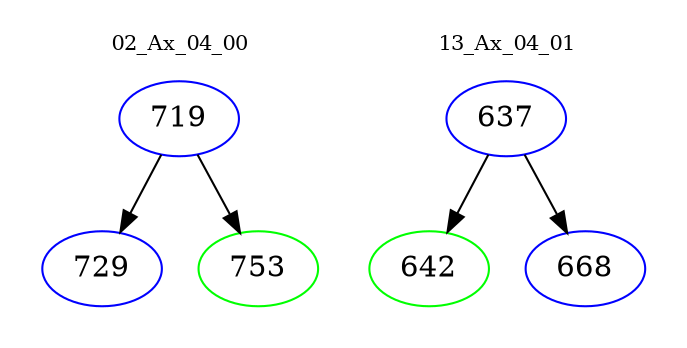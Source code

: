 digraph{
subgraph cluster_0 {
color = white
label = "02_Ax_04_00";
fontsize=10;
T0_719 [label="719", color="blue"]
T0_719 -> T0_729 [color="black"]
T0_729 [label="729", color="blue"]
T0_719 -> T0_753 [color="black"]
T0_753 [label="753", color="green"]
}
subgraph cluster_1 {
color = white
label = "13_Ax_04_01";
fontsize=10;
T1_637 [label="637", color="blue"]
T1_637 -> T1_642 [color="black"]
T1_642 [label="642", color="green"]
T1_637 -> T1_668 [color="black"]
T1_668 [label="668", color="blue"]
}
}
